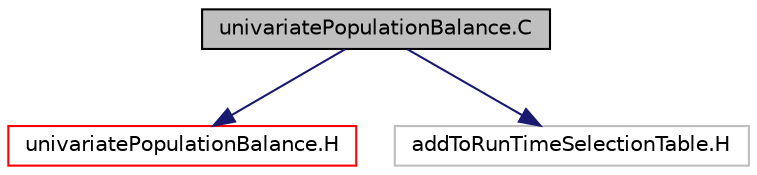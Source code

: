 digraph "univariatePopulationBalance.C"
{
  bgcolor="transparent";
  edge [fontname="Helvetica",fontsize="10",labelfontname="Helvetica",labelfontsize="10"];
  node [fontname="Helvetica",fontsize="10",shape=record];
  Node0 [label="univariatePopulationBalance.C",height=0.2,width=0.4,color="black", fillcolor="grey75", style="filled", fontcolor="black"];
  Node0 -> Node1 [color="midnightblue",fontsize="10",style="solid",fontname="Helvetica"];
  Node1 [label="univariatePopulationBalance.H",height=0.2,width=0.4,color="red",URL="$a00635.html"];
  Node0 -> Node58 [color="midnightblue",fontsize="10",style="solid",fontname="Helvetica"];
  Node58 [label="addToRunTimeSelectionTable.H",height=0.2,width=0.4,color="grey75"];
}
